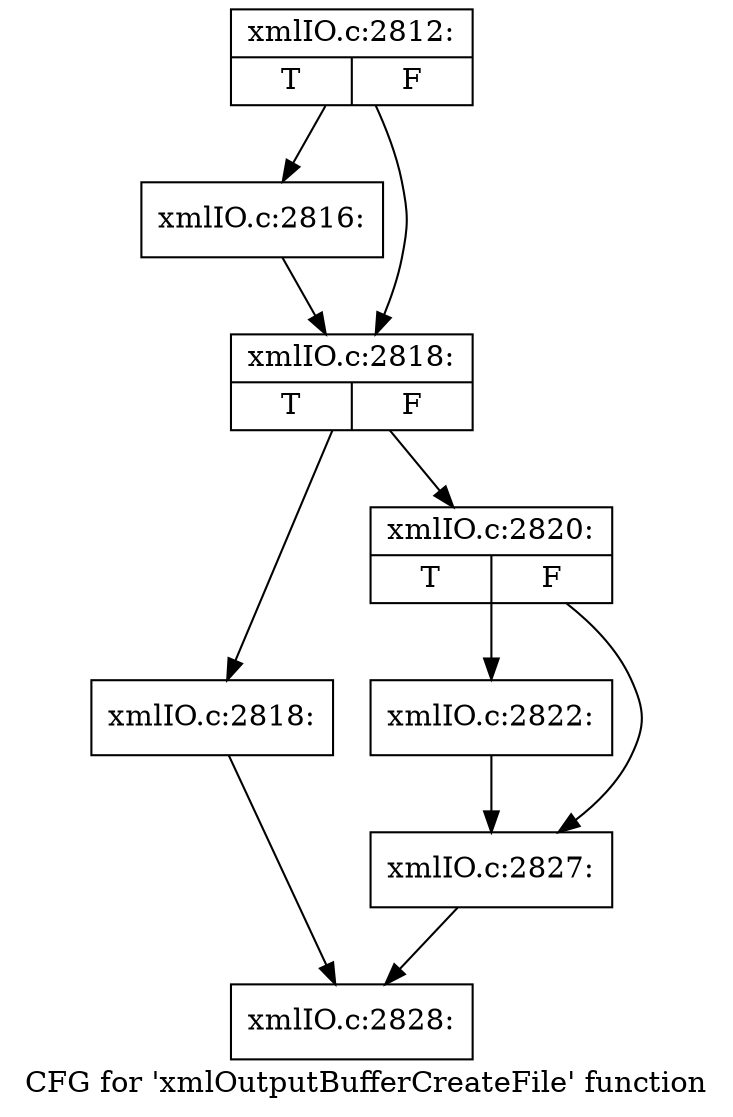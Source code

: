 digraph "CFG for 'xmlOutputBufferCreateFile' function" {
	label="CFG for 'xmlOutputBufferCreateFile' function";

	Node0x55ed34788bb0 [shape=record,label="{xmlIO.c:2812:|{<s0>T|<s1>F}}"];
	Node0x55ed34788bb0 -> Node0x55ed34790610;
	Node0x55ed34788bb0 -> Node0x55ed34790660;
	Node0x55ed34790610 [shape=record,label="{xmlIO.c:2816:}"];
	Node0x55ed34790610 -> Node0x55ed34790660;
	Node0x55ed34790660 [shape=record,label="{xmlIO.c:2818:|{<s0>T|<s1>F}}"];
	Node0x55ed34790660 -> Node0x55ed34790a10;
	Node0x55ed34790660 -> Node0x55ed34790a60;
	Node0x55ed34790a10 [shape=record,label="{xmlIO.c:2818:}"];
	Node0x55ed34790a10 -> Node0x55ed3478adb0;
	Node0x55ed34790a60 [shape=record,label="{xmlIO.c:2820:|{<s0>T|<s1>F}}"];
	Node0x55ed34790a60 -> Node0x55ed347910f0;
	Node0x55ed34790a60 -> Node0x55ed34791140;
	Node0x55ed347910f0 [shape=record,label="{xmlIO.c:2822:}"];
	Node0x55ed347910f0 -> Node0x55ed34791140;
	Node0x55ed34791140 [shape=record,label="{xmlIO.c:2827:}"];
	Node0x55ed34791140 -> Node0x55ed3478adb0;
	Node0x55ed3478adb0 [shape=record,label="{xmlIO.c:2828:}"];
}
